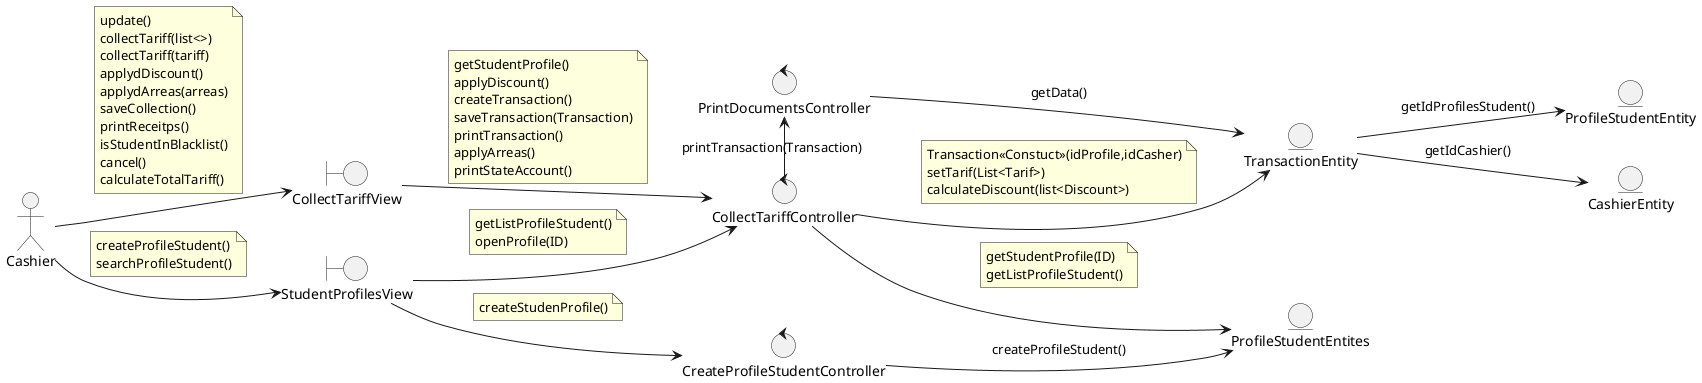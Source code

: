 @startuml
left to right direction

actor Cashier

boundary CollectTariffView
boundary StudentProfilesView

control CollectTariffController
control CreateProfileStudentController
control PrintDocumentsController

entity ProfileStudentEntity
entity ProfileStudentEntites
entity TransactionEntity
entity CashierEntity




'--- Actor relations ---
Cashier --> CollectTariffView
note on link
    update()
    collectTariff(list<>)
    collectTariff(tariff)
    applydDiscount()
    applydArreas(arreas)
    saveCollection()
    printReceitps()
    isStudentInBlacklist()
    cancel()
    calculateTotalTariff()
end note
Cashier --> StudentProfilesView
note on link
    createProfileStudent()
    searchProfileStudent()
end note

'--- Views relations ----
CollectTariffView --> CollectTariffController
note on link
    getStudentProfile()
    applyDiscount()
    createTransaction()
    saveTransaction(Transaction)
    printTransaction()
    applyArreas()
    printStateAccount()
end note
StudentProfilesView --> CollectTariffController
note on link
    getListProfileStudent()
    openProfile(ID)
end note
StudentProfilesView --> CreateProfileStudentController
note on link
    createStudenProfile()
end note


'--- Controllers relations --- 
CollectTariffController --> ProfileStudentEntites
note on link
    getStudentProfile(ID)
    getListProfileStudent()
end note

CollectTariffController --> TransactionEntity
note on link
    Transaction<<Constuct>>(idProfile,idCasher)
    setTarif(List<Tarif>)
    calculateDiscount(list<Discount>)
end note

CollectTariffController -left-> PrintDocumentsController : printTransaction(Transaction)
CreateProfileStudentController --> ProfileStudentEntites : createProfileStudent()
PrintDocumentsController --> TransactionEntity : getData()


'--- Entity relations --- 
TransactionEntity --> ProfileStudentEntity : getIdProfilesStudent()
TransactionEntity --> CashierEntity : getIdCashier()
@enduml